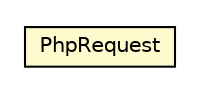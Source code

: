 #!/usr/local/bin/dot
#
# Class diagram 
# Generated by UMLGraph version R5_6-24-gf6e263 (http://www.umlgraph.org/)
#

digraph G {
	edge [fontname="Helvetica",fontsize=10,labelfontname="Helvetica",labelfontsize=10];
	node [fontname="Helvetica",fontsize=10,shape=plaintext];
	nodesep=0.25;
	ranksep=0.5;
	// com.elte.osz.logic.phprequest.PhpRequest
	c598 [label=<<table title="com.elte.osz.logic.phprequest.PhpRequest" border="0" cellborder="1" cellspacing="0" cellpadding="2" port="p" bgcolor="lemonChiffon" href="./PhpRequest.html">
		<tr><td><table border="0" cellspacing="0" cellpadding="1">
<tr><td align="center" balign="center"> PhpRequest </td></tr>
		</table></td></tr>
		</table>>, URL="./PhpRequest.html", fontname="Helvetica", fontcolor="black", fontsize=10.0];
}

